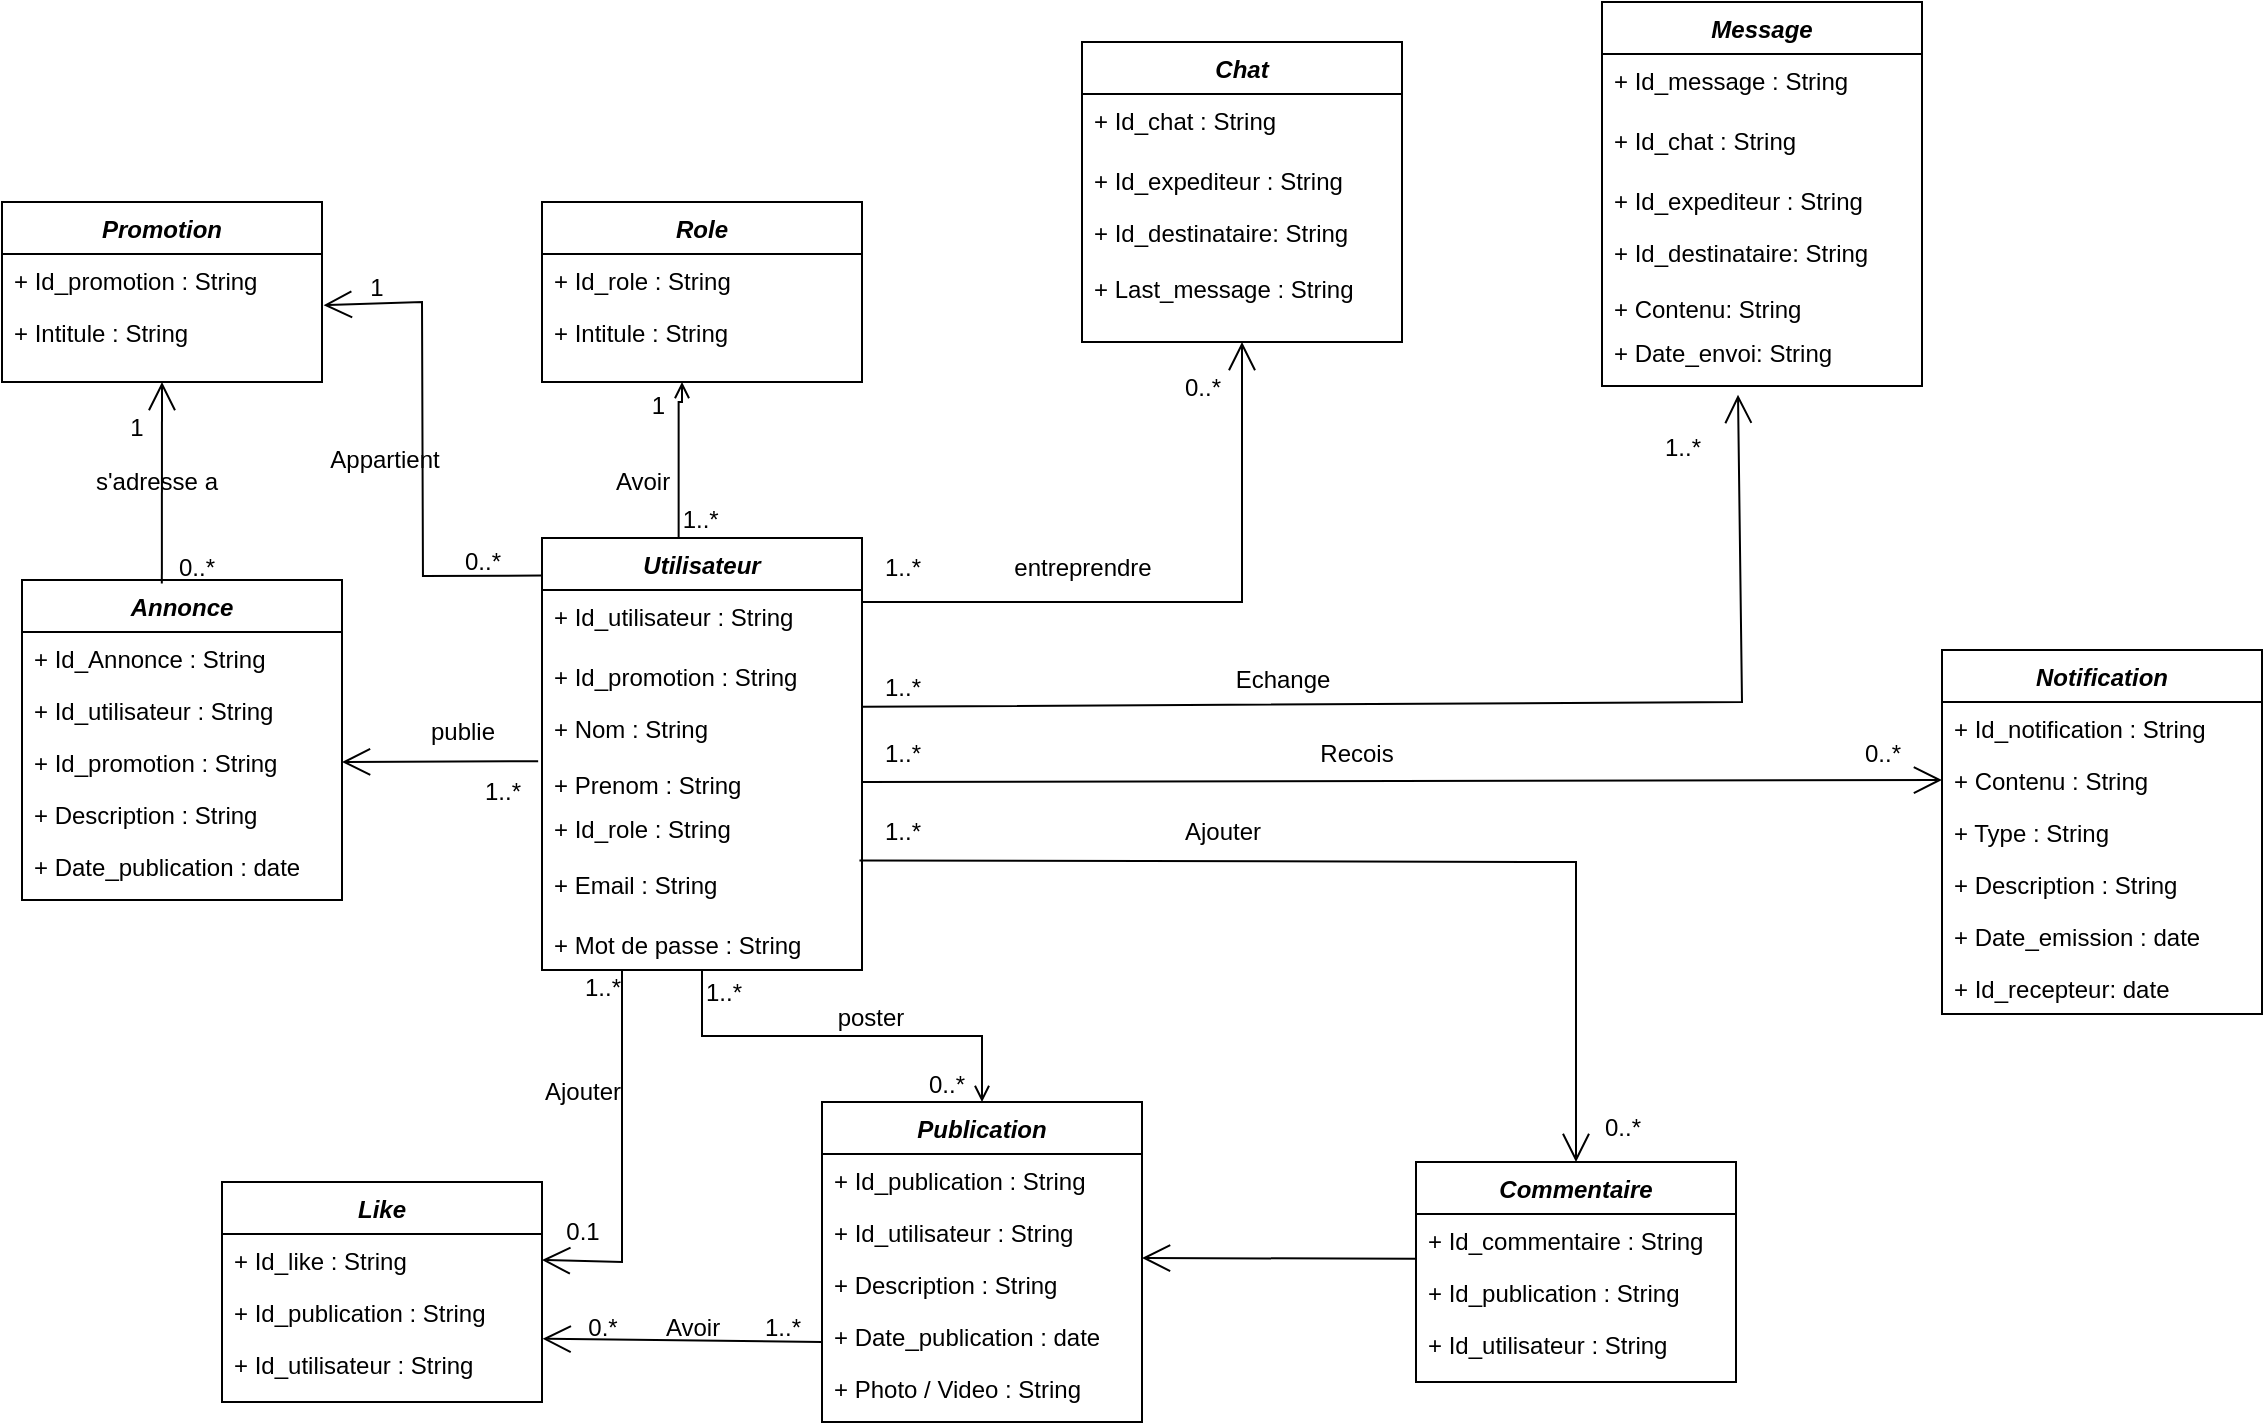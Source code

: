 <mxfile version="24.4.9" type="device">
  <diagram id="C5RBs43oDa-KdzZeNtuy" name="Page-1">
    <mxGraphModel dx="2226" dy="1976" grid="1" gridSize="10" guides="1" tooltips="1" connect="1" arrows="1" fold="1" page="1" pageScale="1" pageWidth="827" pageHeight="1169" math="0" shadow="0">
      <root>
        <mxCell id="WIyWlLk6GJQsqaUBKTNV-0" />
        <mxCell id="WIyWlLk6GJQsqaUBKTNV-1" parent="WIyWlLk6GJQsqaUBKTNV-0" />
        <mxCell id="zkfFHV4jXpPFQw0GAbJ--0" value="Utilisateur" style="swimlane;fontStyle=3;align=center;verticalAlign=top;childLayout=stackLayout;horizontal=1;startSize=26;horizontalStack=0;resizeParent=1;resizeLast=0;collapsible=1;marginBottom=0;rounded=0;shadow=0;strokeWidth=1;" parent="WIyWlLk6GJQsqaUBKTNV-1" vertex="1">
          <mxGeometry x="230" y="-2" width="160" height="216" as="geometry">
            <mxRectangle x="230" y="-2" width="160" height="26" as="alternateBounds" />
          </mxGeometry>
        </mxCell>
        <mxCell id="zkfFHV4jXpPFQw0GAbJ--1" value="+ Id_utilisateur : String" style="text;align=left;verticalAlign=top;spacingLeft=4;spacingRight=4;overflow=hidden;rotatable=0;points=[[0,0.5],[1,0.5]];portConstraint=eastwest;" parent="zkfFHV4jXpPFQw0GAbJ--0" vertex="1">
          <mxGeometry y="26" width="160" height="30" as="geometry" />
        </mxCell>
        <mxCell id="rwTmdBZSN_lyz0Y4ziLK-1" value="+ Id_promotion : String" style="text;align=left;verticalAlign=top;spacingLeft=4;spacingRight=4;overflow=hidden;rotatable=0;points=[[0,0.5],[1,0.5]];portConstraint=eastwest;rounded=0;shadow=0;html=0;" parent="zkfFHV4jXpPFQw0GAbJ--0" vertex="1">
          <mxGeometry y="56" width="160" height="26" as="geometry" />
        </mxCell>
        <mxCell id="zkfFHV4jXpPFQw0GAbJ--2" value="+ Nom : String" style="text;align=left;verticalAlign=top;spacingLeft=4;spacingRight=4;overflow=hidden;rotatable=0;points=[[0,0.5],[1,0.5]];portConstraint=eastwest;rounded=0;shadow=0;html=0;" parent="zkfFHV4jXpPFQw0GAbJ--0" vertex="1">
          <mxGeometry y="82" width="160" height="28" as="geometry" />
        </mxCell>
        <mxCell id="rwTmdBZSN_lyz0Y4ziLK-2" value="+ Prenom : String" style="text;align=left;verticalAlign=top;spacingLeft=4;spacingRight=4;overflow=hidden;rotatable=0;points=[[0,0.5],[1,0.5]];portConstraint=eastwest;rounded=0;shadow=0;html=0;" parent="zkfFHV4jXpPFQw0GAbJ--0" vertex="1">
          <mxGeometry y="110" width="160" height="22" as="geometry" />
        </mxCell>
        <mxCell id="ttuxuBN2KqL7vLgJSTjg-75" value="+ Id_role : String" style="text;align=left;verticalAlign=top;spacingLeft=4;spacingRight=4;overflow=hidden;rotatable=0;points=[[0,0.5],[1,0.5]];portConstraint=eastwest;rounded=0;shadow=0;html=0;" vertex="1" parent="zkfFHV4jXpPFQw0GAbJ--0">
          <mxGeometry y="132" width="160" height="28" as="geometry" />
        </mxCell>
        <mxCell id="zkfFHV4jXpPFQw0GAbJ--3" value="+ Email : String " style="text;align=left;verticalAlign=top;spacingLeft=4;spacingRight=4;overflow=hidden;rotatable=0;points=[[0,0.5],[1,0.5]];portConstraint=eastwest;rounded=0;shadow=0;html=0;" parent="zkfFHV4jXpPFQw0GAbJ--0" vertex="1">
          <mxGeometry y="160" width="160" height="30" as="geometry" />
        </mxCell>
        <mxCell id="rwTmdBZSN_lyz0Y4ziLK-0" value="+ Mot de passe : String" style="text;align=left;verticalAlign=top;spacingLeft=4;spacingRight=4;overflow=hidden;rotatable=0;points=[[0,0.5],[1,0.5]];portConstraint=eastwest;rounded=0;shadow=0;html=0;" parent="zkfFHV4jXpPFQw0GAbJ--0" vertex="1">
          <mxGeometry y="190" width="160" height="26" as="geometry" />
        </mxCell>
        <mxCell id="zkfFHV4jXpPFQw0GAbJ--6" value="Commentaire" style="swimlane;fontStyle=3;align=center;verticalAlign=top;childLayout=stackLayout;horizontal=1;startSize=26;horizontalStack=0;resizeParent=1;resizeLast=0;collapsible=1;marginBottom=0;rounded=0;shadow=0;strokeWidth=1;" parent="WIyWlLk6GJQsqaUBKTNV-1" vertex="1">
          <mxGeometry x="667" y="310" width="160" height="110" as="geometry">
            <mxRectangle x="130" y="380" width="160" height="26" as="alternateBounds" />
          </mxGeometry>
        </mxCell>
        <mxCell id="zkfFHV4jXpPFQw0GAbJ--7" value="+ Id_commentaire : String" style="text;align=left;verticalAlign=top;spacingLeft=4;spacingRight=4;overflow=hidden;rotatable=0;points=[[0,0.5],[1,0.5]];portConstraint=eastwest;" parent="zkfFHV4jXpPFQw0GAbJ--6" vertex="1">
          <mxGeometry y="26" width="160" height="26" as="geometry" />
        </mxCell>
        <mxCell id="zkfFHV4jXpPFQw0GAbJ--8" value="+ Id_publication : String" style="text;align=left;verticalAlign=top;spacingLeft=4;spacingRight=4;overflow=hidden;rotatable=0;points=[[0,0.5],[1,0.5]];portConstraint=eastwest;rounded=0;shadow=0;html=0;" parent="zkfFHV4jXpPFQw0GAbJ--6" vertex="1">
          <mxGeometry y="52" width="160" height="26" as="geometry" />
        </mxCell>
        <mxCell id="rwTmdBZSN_lyz0Y4ziLK-8" value="+ Id_utilisateur : String" style="text;align=left;verticalAlign=top;spacingLeft=4;spacingRight=4;overflow=hidden;rotatable=0;points=[[0,0.5],[1,0.5]];portConstraint=eastwest;rounded=0;shadow=0;html=0;" parent="zkfFHV4jXpPFQw0GAbJ--6" vertex="1">
          <mxGeometry y="78" width="160" height="26" as="geometry" />
        </mxCell>
        <mxCell id="zkfFHV4jXpPFQw0GAbJ--13" value="Annonce" style="swimlane;fontStyle=3;align=center;verticalAlign=top;childLayout=stackLayout;horizontal=1;startSize=26;horizontalStack=0;resizeParent=1;resizeLast=0;collapsible=1;marginBottom=0;rounded=0;shadow=0;strokeWidth=1;" parent="WIyWlLk6GJQsqaUBKTNV-1" vertex="1">
          <mxGeometry x="-30" y="19" width="160" height="160" as="geometry">
            <mxRectangle x="340" y="380" width="170" height="26" as="alternateBounds" />
          </mxGeometry>
        </mxCell>
        <mxCell id="zkfFHV4jXpPFQw0GAbJ--14" value="+ Id_Annonce : String" style="text;align=left;verticalAlign=top;spacingLeft=4;spacingRight=4;overflow=hidden;rotatable=0;points=[[0,0.5],[1,0.5]];portConstraint=eastwest;glass=0;" parent="zkfFHV4jXpPFQw0GAbJ--13" vertex="1">
          <mxGeometry y="26" width="160" height="26" as="geometry" />
        </mxCell>
        <mxCell id="AjUJyf3jR_CjM_IQ6TBt-1" value="+ Id_utilisateur : String" style="text;align=left;verticalAlign=top;spacingLeft=4;spacingRight=4;overflow=hidden;rotatable=0;points=[[0,0.5],[1,0.5]];portConstraint=eastwest;glass=0;" parent="zkfFHV4jXpPFQw0GAbJ--13" vertex="1">
          <mxGeometry y="52" width="160" height="26" as="geometry" />
        </mxCell>
        <mxCell id="AjUJyf3jR_CjM_IQ6TBt-2" value="+ Id_promotion : String" style="text;align=left;verticalAlign=top;spacingLeft=4;spacingRight=4;overflow=hidden;rotatable=0;points=[[0,0.5],[1,0.5]];portConstraint=eastwest;glass=0;" parent="zkfFHV4jXpPFQw0GAbJ--13" vertex="1">
          <mxGeometry y="78" width="160" height="26" as="geometry" />
        </mxCell>
        <mxCell id="AjUJyf3jR_CjM_IQ6TBt-0" value="+ Description : String" style="text;align=left;verticalAlign=top;spacingLeft=4;spacingRight=4;overflow=hidden;rotatable=0;points=[[0,0.5],[1,0.5]];portConstraint=eastwest;glass=0;" parent="zkfFHV4jXpPFQw0GAbJ--13" vertex="1">
          <mxGeometry y="104" width="160" height="26" as="geometry" />
        </mxCell>
        <mxCell id="AjUJyf3jR_CjM_IQ6TBt-3" value="+ Date_publication : date" style="text;align=left;verticalAlign=top;spacingLeft=4;spacingRight=4;overflow=hidden;rotatable=0;points=[[0,0.5],[1,0.5]];portConstraint=eastwest;glass=0;" parent="zkfFHV4jXpPFQw0GAbJ--13" vertex="1">
          <mxGeometry y="130" width="160" height="26" as="geometry" />
        </mxCell>
        <mxCell id="zkfFHV4jXpPFQw0GAbJ--17" value="Publication" style="swimlane;fontStyle=3;align=center;verticalAlign=top;childLayout=stackLayout;horizontal=1;startSize=26;horizontalStack=0;resizeParent=1;resizeLast=0;collapsible=1;marginBottom=0;rounded=0;shadow=0;strokeWidth=1;" parent="WIyWlLk6GJQsqaUBKTNV-1" vertex="1">
          <mxGeometry x="370" y="280" width="160" height="160" as="geometry">
            <mxRectangle x="550" y="140" width="160" height="26" as="alternateBounds" />
          </mxGeometry>
        </mxCell>
        <mxCell id="zkfFHV4jXpPFQw0GAbJ--18" value="+ Id_publication : String" style="text;align=left;verticalAlign=top;spacingLeft=4;spacingRight=4;overflow=hidden;rotatable=0;points=[[0,0.5],[1,0.5]];portConstraint=eastwest;" parent="zkfFHV4jXpPFQw0GAbJ--17" vertex="1">
          <mxGeometry y="26" width="160" height="26" as="geometry" />
        </mxCell>
        <mxCell id="zkfFHV4jXpPFQw0GAbJ--19" value="+ Id_utilisateur : String" style="text;align=left;verticalAlign=top;spacingLeft=4;spacingRight=4;overflow=hidden;rotatable=0;points=[[0,0.5],[1,0.5]];portConstraint=eastwest;rounded=0;shadow=0;html=0;" parent="zkfFHV4jXpPFQw0GAbJ--17" vertex="1">
          <mxGeometry y="52" width="160" height="26" as="geometry" />
        </mxCell>
        <mxCell id="zkfFHV4jXpPFQw0GAbJ--20" value="+ Description : String" style="text;align=left;verticalAlign=top;spacingLeft=4;spacingRight=4;overflow=hidden;rotatable=0;points=[[0,0.5],[1,0.5]];portConstraint=eastwest;rounded=0;shadow=0;html=0;" parent="zkfFHV4jXpPFQw0GAbJ--17" vertex="1">
          <mxGeometry y="78" width="160" height="26" as="geometry" />
        </mxCell>
        <mxCell id="zkfFHV4jXpPFQw0GAbJ--21" value="+ Date_publication : date" style="text;align=left;verticalAlign=top;spacingLeft=4;spacingRight=4;overflow=hidden;rotatable=0;points=[[0,0.5],[1,0.5]];portConstraint=eastwest;rounded=0;shadow=0;html=0;" parent="zkfFHV4jXpPFQw0GAbJ--17" vertex="1">
          <mxGeometry y="104" width="160" height="26" as="geometry" />
        </mxCell>
        <mxCell id="zkfFHV4jXpPFQw0GAbJ--22" value="+ Photo / Video : String" style="text;align=left;verticalAlign=top;spacingLeft=4;spacingRight=4;overflow=hidden;rotatable=0;points=[[0,0.5],[1,0.5]];portConstraint=eastwest;rounded=0;shadow=0;html=0;" parent="zkfFHV4jXpPFQw0GAbJ--17" vertex="1">
          <mxGeometry y="130" width="160" height="26" as="geometry" />
        </mxCell>
        <mxCell id="zkfFHV4jXpPFQw0GAbJ--26" value="" style="endArrow=open;shadow=0;strokeWidth=1;rounded=0;endFill=1;edgeStyle=elbowEdgeStyle;elbow=vertical;" parent="WIyWlLk6GJQsqaUBKTNV-1" source="zkfFHV4jXpPFQw0GAbJ--0" target="zkfFHV4jXpPFQw0GAbJ--17" edge="1">
          <mxGeometry x="0.5" y="41" relative="1" as="geometry">
            <mxPoint x="380" y="192" as="sourcePoint" />
            <mxPoint x="540" y="192" as="targetPoint" />
            <mxPoint x="-40" y="32" as="offset" />
          </mxGeometry>
        </mxCell>
        <mxCell id="zkfFHV4jXpPFQw0GAbJ--27" value="1..*" style="resizable=0;align=left;verticalAlign=bottom;labelBackgroundColor=none;fontSize=12;" parent="zkfFHV4jXpPFQw0GAbJ--26" connectable="0" vertex="1">
          <mxGeometry x="-1" relative="1" as="geometry">
            <mxPoint y="20" as="offset" />
          </mxGeometry>
        </mxCell>
        <mxCell id="zkfFHV4jXpPFQw0GAbJ--28" value="0..*" style="resizable=0;align=right;verticalAlign=bottom;labelBackgroundColor=none;fontSize=12;" parent="zkfFHV4jXpPFQw0GAbJ--26" connectable="0" vertex="1">
          <mxGeometry x="1" relative="1" as="geometry">
            <mxPoint x="-7" as="offset" />
          </mxGeometry>
        </mxCell>
        <mxCell id="zkfFHV4jXpPFQw0GAbJ--29" value="poster" style="text;html=1;resizable=0;points=[];;align=center;verticalAlign=middle;labelBackgroundColor=none;rounded=0;shadow=0;strokeWidth=1;fontSize=12;" parent="zkfFHV4jXpPFQw0GAbJ--26" vertex="1" connectable="0">
          <mxGeometry x="0.5" y="49" relative="1" as="geometry">
            <mxPoint x="-38" y="40" as="offset" />
          </mxGeometry>
        </mxCell>
        <mxCell id="AjUJyf3jR_CjM_IQ6TBt-11" value="Role" style="swimlane;fontStyle=3;align=center;verticalAlign=top;childLayout=stackLayout;horizontal=1;startSize=26;horizontalStack=0;resizeParent=1;resizeLast=0;collapsible=1;marginBottom=0;rounded=0;shadow=0;strokeWidth=1;" parent="WIyWlLk6GJQsqaUBKTNV-1" vertex="1">
          <mxGeometry x="230" y="-170" width="160" height="90" as="geometry">
            <mxRectangle x="340" y="380" width="170" height="26" as="alternateBounds" />
          </mxGeometry>
        </mxCell>
        <mxCell id="AjUJyf3jR_CjM_IQ6TBt-12" value="+ Id_role : String " style="text;align=left;verticalAlign=top;spacingLeft=4;spacingRight=4;overflow=hidden;rotatable=0;points=[[0,0.5],[1,0.5]];portConstraint=eastwest;glass=0;" parent="AjUJyf3jR_CjM_IQ6TBt-11" vertex="1">
          <mxGeometry y="26" width="160" height="26" as="geometry" />
        </mxCell>
        <mxCell id="AjUJyf3jR_CjM_IQ6TBt-13" value="+ Intitule : String" style="text;align=left;verticalAlign=top;spacingLeft=4;spacingRight=4;overflow=hidden;rotatable=0;points=[[0,0.5],[1,0.5]];portConstraint=eastwest;glass=0;" parent="AjUJyf3jR_CjM_IQ6TBt-11" vertex="1">
          <mxGeometry y="52" width="160" height="26" as="geometry" />
        </mxCell>
        <mxCell id="ttuxuBN2KqL7vLgJSTjg-0" value="Like" style="swimlane;fontStyle=3;align=center;verticalAlign=top;childLayout=stackLayout;horizontal=1;startSize=26;horizontalStack=0;resizeParent=1;resizeLast=0;collapsible=1;marginBottom=0;rounded=0;shadow=0;strokeWidth=1;" vertex="1" parent="WIyWlLk6GJQsqaUBKTNV-1">
          <mxGeometry x="70" y="320" width="160" height="110" as="geometry">
            <mxRectangle x="130" y="380" width="160" height="26" as="alternateBounds" />
          </mxGeometry>
        </mxCell>
        <mxCell id="ttuxuBN2KqL7vLgJSTjg-1" value="+ Id_like : String" style="text;align=left;verticalAlign=top;spacingLeft=4;spacingRight=4;overflow=hidden;rotatable=0;points=[[0,0.5],[1,0.5]];portConstraint=eastwest;" vertex="1" parent="ttuxuBN2KqL7vLgJSTjg-0">
          <mxGeometry y="26" width="160" height="26" as="geometry" />
        </mxCell>
        <mxCell id="ttuxuBN2KqL7vLgJSTjg-2" value="+ Id_publication : String" style="text;align=left;verticalAlign=top;spacingLeft=4;spacingRight=4;overflow=hidden;rotatable=0;points=[[0,0.5],[1,0.5]];portConstraint=eastwest;rounded=0;shadow=0;html=0;" vertex="1" parent="ttuxuBN2KqL7vLgJSTjg-0">
          <mxGeometry y="52" width="160" height="26" as="geometry" />
        </mxCell>
        <mxCell id="ttuxuBN2KqL7vLgJSTjg-3" value="+ Id_utilisateur : String" style="text;align=left;verticalAlign=top;spacingLeft=4;spacingRight=4;overflow=hidden;rotatable=0;points=[[0,0.5],[1,0.5]];portConstraint=eastwest;rounded=0;shadow=0;html=0;" vertex="1" parent="ttuxuBN2KqL7vLgJSTjg-0">
          <mxGeometry y="78" width="160" height="26" as="geometry" />
        </mxCell>
        <mxCell id="ttuxuBN2KqL7vLgJSTjg-4" value="Promotion" style="swimlane;fontStyle=3;align=center;verticalAlign=top;childLayout=stackLayout;horizontal=1;startSize=26;horizontalStack=0;resizeParent=1;resizeLast=0;collapsible=1;marginBottom=0;rounded=0;shadow=0;strokeWidth=1;" vertex="1" parent="WIyWlLk6GJQsqaUBKTNV-1">
          <mxGeometry x="-40" y="-170" width="160" height="90" as="geometry">
            <mxRectangle x="340" y="380" width="170" height="26" as="alternateBounds" />
          </mxGeometry>
        </mxCell>
        <mxCell id="ttuxuBN2KqL7vLgJSTjg-5" value="+ Id_promotion : String " style="text;align=left;verticalAlign=top;spacingLeft=4;spacingRight=4;overflow=hidden;rotatable=0;points=[[0,0.5],[1,0.5]];portConstraint=eastwest;glass=0;" vertex="1" parent="ttuxuBN2KqL7vLgJSTjg-4">
          <mxGeometry y="26" width="160" height="26" as="geometry" />
        </mxCell>
        <mxCell id="ttuxuBN2KqL7vLgJSTjg-6" value="+ Intitule : String" style="text;align=left;verticalAlign=top;spacingLeft=4;spacingRight=4;overflow=hidden;rotatable=0;points=[[0,0.5],[1,0.5]];portConstraint=eastwest;glass=0;" vertex="1" parent="ttuxuBN2KqL7vLgJSTjg-4">
          <mxGeometry y="52" width="160" height="26" as="geometry" />
        </mxCell>
        <mxCell id="ttuxuBN2KqL7vLgJSTjg-7" value="Message" style="swimlane;fontStyle=3;align=center;verticalAlign=top;childLayout=stackLayout;horizontal=1;startSize=26;horizontalStack=0;resizeParent=1;resizeLast=0;collapsible=1;marginBottom=0;rounded=0;shadow=0;strokeWidth=1;" vertex="1" parent="WIyWlLk6GJQsqaUBKTNV-1">
          <mxGeometry x="760" y="-270" width="160" height="192" as="geometry">
            <mxRectangle x="230" y="-2" width="160" height="26" as="alternateBounds" />
          </mxGeometry>
        </mxCell>
        <mxCell id="ttuxuBN2KqL7vLgJSTjg-8" value="+ Id_message : String" style="text;align=left;verticalAlign=top;spacingLeft=4;spacingRight=4;overflow=hidden;rotatable=0;points=[[0,0.5],[1,0.5]];portConstraint=eastwest;" vertex="1" parent="ttuxuBN2KqL7vLgJSTjg-7">
          <mxGeometry y="26" width="160" height="30" as="geometry" />
        </mxCell>
        <mxCell id="ttuxuBN2KqL7vLgJSTjg-34" value="+ Id_chat : String" style="text;align=left;verticalAlign=top;spacingLeft=4;spacingRight=4;overflow=hidden;rotatable=0;points=[[0,0.5],[1,0.5]];portConstraint=eastwest;rounded=0;shadow=0;html=0;" vertex="1" parent="ttuxuBN2KqL7vLgJSTjg-7">
          <mxGeometry y="56" width="160" height="30" as="geometry" />
        </mxCell>
        <mxCell id="ttuxuBN2KqL7vLgJSTjg-9" value="+ Id_expediteur : String" style="text;align=left;verticalAlign=top;spacingLeft=4;spacingRight=4;overflow=hidden;rotatable=0;points=[[0,0.5],[1,0.5]];portConstraint=eastwest;rounded=0;shadow=0;html=0;" vertex="1" parent="ttuxuBN2KqL7vLgJSTjg-7">
          <mxGeometry y="86" width="160" height="26" as="geometry" />
        </mxCell>
        <mxCell id="ttuxuBN2KqL7vLgJSTjg-10" value="+ Id_destinataire: String" style="text;align=left;verticalAlign=top;spacingLeft=4;spacingRight=4;overflow=hidden;rotatable=0;points=[[0,0.5],[1,0.5]];portConstraint=eastwest;rounded=0;shadow=0;html=0;" vertex="1" parent="ttuxuBN2KqL7vLgJSTjg-7">
          <mxGeometry y="112" width="160" height="28" as="geometry" />
        </mxCell>
        <mxCell id="ttuxuBN2KqL7vLgJSTjg-11" value="+ Contenu: String" style="text;align=left;verticalAlign=top;spacingLeft=4;spacingRight=4;overflow=hidden;rotatable=0;points=[[0,0.5],[1,0.5]];portConstraint=eastwest;rounded=0;shadow=0;html=0;" vertex="1" parent="ttuxuBN2KqL7vLgJSTjg-7">
          <mxGeometry y="140" width="160" height="22" as="geometry" />
        </mxCell>
        <mxCell id="ttuxuBN2KqL7vLgJSTjg-12" value="+ Date_envoi: String " style="text;align=left;verticalAlign=top;spacingLeft=4;spacingRight=4;overflow=hidden;rotatable=0;points=[[0,0.5],[1,0.5]];portConstraint=eastwest;rounded=0;shadow=0;html=0;" vertex="1" parent="ttuxuBN2KqL7vLgJSTjg-7">
          <mxGeometry y="162" width="160" height="30" as="geometry" />
        </mxCell>
        <mxCell id="ttuxuBN2KqL7vLgJSTjg-14" value="Notification" style="swimlane;fontStyle=3;align=center;verticalAlign=top;childLayout=stackLayout;horizontal=1;startSize=26;horizontalStack=0;resizeParent=1;resizeLast=0;collapsible=1;marginBottom=0;rounded=0;shadow=0;strokeWidth=1;" vertex="1" parent="WIyWlLk6GJQsqaUBKTNV-1">
          <mxGeometry x="930" y="54" width="160" height="182" as="geometry">
            <mxRectangle x="340" y="380" width="170" height="26" as="alternateBounds" />
          </mxGeometry>
        </mxCell>
        <mxCell id="ttuxuBN2KqL7vLgJSTjg-15" value="+ Id_notification : String" style="text;align=left;verticalAlign=top;spacingLeft=4;spacingRight=4;overflow=hidden;rotatable=0;points=[[0,0.5],[1,0.5]];portConstraint=eastwest;glass=0;" vertex="1" parent="ttuxuBN2KqL7vLgJSTjg-14">
          <mxGeometry y="26" width="160" height="26" as="geometry" />
        </mxCell>
        <mxCell id="ttuxuBN2KqL7vLgJSTjg-16" value="+ Contenu : String" style="text;align=left;verticalAlign=top;spacingLeft=4;spacingRight=4;overflow=hidden;rotatable=0;points=[[0,0.5],[1,0.5]];portConstraint=eastwest;glass=0;" vertex="1" parent="ttuxuBN2KqL7vLgJSTjg-14">
          <mxGeometry y="52" width="160" height="26" as="geometry" />
        </mxCell>
        <mxCell id="ttuxuBN2KqL7vLgJSTjg-17" value="+ Type : String" style="text;align=left;verticalAlign=top;spacingLeft=4;spacingRight=4;overflow=hidden;rotatable=0;points=[[0,0.5],[1,0.5]];portConstraint=eastwest;glass=0;" vertex="1" parent="ttuxuBN2KqL7vLgJSTjg-14">
          <mxGeometry y="78" width="160" height="26" as="geometry" />
        </mxCell>
        <mxCell id="ttuxuBN2KqL7vLgJSTjg-18" value="+ Description : String" style="text;align=left;verticalAlign=top;spacingLeft=4;spacingRight=4;overflow=hidden;rotatable=0;points=[[0,0.5],[1,0.5]];portConstraint=eastwest;glass=0;" vertex="1" parent="ttuxuBN2KqL7vLgJSTjg-14">
          <mxGeometry y="104" width="160" height="26" as="geometry" />
        </mxCell>
        <mxCell id="ttuxuBN2KqL7vLgJSTjg-19" value="+ Date_emission : date" style="text;align=left;verticalAlign=top;spacingLeft=4;spacingRight=4;overflow=hidden;rotatable=0;points=[[0,0.5],[1,0.5]];portConstraint=eastwest;glass=0;" vertex="1" parent="ttuxuBN2KqL7vLgJSTjg-14">
          <mxGeometry y="130" width="160" height="26" as="geometry" />
        </mxCell>
        <mxCell id="ttuxuBN2KqL7vLgJSTjg-81" value="+ Id_recepteur: date" style="text;align=left;verticalAlign=top;spacingLeft=4;spacingRight=4;overflow=hidden;rotatable=0;points=[[0,0.5],[1,0.5]];portConstraint=eastwest;glass=0;" vertex="1" parent="ttuxuBN2KqL7vLgJSTjg-14">
          <mxGeometry y="156" width="160" height="26" as="geometry" />
        </mxCell>
        <mxCell id="ttuxuBN2KqL7vLgJSTjg-24" value="" style="endArrow=open;shadow=0;strokeWidth=1;rounded=0;endFill=1;edgeStyle=elbowEdgeStyle;elbow=vertical;exitX=0.427;exitY=-0.002;exitDx=0;exitDy=0;exitPerimeter=0;" edge="1" parent="WIyWlLk6GJQsqaUBKTNV-1" source="zkfFHV4jXpPFQw0GAbJ--0">
          <mxGeometry x="0.5" y="41" relative="1" as="geometry">
            <mxPoint x="300" y="-20" as="sourcePoint" />
            <mxPoint x="300" y="-80" as="targetPoint" />
            <mxPoint x="-40" y="32" as="offset" />
            <Array as="points">
              <mxPoint x="300" y="-70" />
            </Array>
          </mxGeometry>
        </mxCell>
        <mxCell id="ttuxuBN2KqL7vLgJSTjg-25" value="1..*" style="resizable=0;align=left;verticalAlign=bottom;labelBackgroundColor=none;fontSize=12;" connectable="0" vertex="1" parent="ttuxuBN2KqL7vLgJSTjg-24">
          <mxGeometry x="-1" relative="1" as="geometry">
            <mxPoint as="offset" />
          </mxGeometry>
        </mxCell>
        <mxCell id="ttuxuBN2KqL7vLgJSTjg-26" value="1" style="resizable=0;align=right;verticalAlign=bottom;labelBackgroundColor=none;fontSize=12;" connectable="0" vertex="1" parent="ttuxuBN2KqL7vLgJSTjg-24">
          <mxGeometry x="1" relative="1" as="geometry">
            <mxPoint x="-7" y="20" as="offset" />
          </mxGeometry>
        </mxCell>
        <mxCell id="ttuxuBN2KqL7vLgJSTjg-27" value="Appartient" style="text;html=1;resizable=0;points=[];;align=center;verticalAlign=middle;labelBackgroundColor=none;rounded=0;shadow=0;strokeWidth=1;fontSize=12;" vertex="1" connectable="0" parent="ttuxuBN2KqL7vLgJSTjg-24">
          <mxGeometry x="0.5" y="49" relative="1" as="geometry">
            <mxPoint x="-99" y="21" as="offset" />
          </mxGeometry>
        </mxCell>
        <mxCell id="ttuxuBN2KqL7vLgJSTjg-28" value="Chat" style="swimlane;fontStyle=3;align=center;verticalAlign=top;childLayout=stackLayout;horizontal=1;startSize=26;horizontalStack=0;resizeParent=1;resizeLast=0;collapsible=1;marginBottom=0;rounded=0;shadow=0;strokeWidth=1;" vertex="1" parent="WIyWlLk6GJQsqaUBKTNV-1">
          <mxGeometry x="500" y="-250" width="160" height="150" as="geometry">
            <mxRectangle x="230" y="-2" width="160" height="26" as="alternateBounds" />
          </mxGeometry>
        </mxCell>
        <mxCell id="ttuxuBN2KqL7vLgJSTjg-29" value="+ Id_chat : String" style="text;align=left;verticalAlign=top;spacingLeft=4;spacingRight=4;overflow=hidden;rotatable=0;points=[[0,0.5],[1,0.5]];portConstraint=eastwest;" vertex="1" parent="ttuxuBN2KqL7vLgJSTjg-28">
          <mxGeometry y="26" width="160" height="30" as="geometry" />
        </mxCell>
        <mxCell id="ttuxuBN2KqL7vLgJSTjg-30" value="+ Id_expediteur : String" style="text;align=left;verticalAlign=top;spacingLeft=4;spacingRight=4;overflow=hidden;rotatable=0;points=[[0,0.5],[1,0.5]];portConstraint=eastwest;rounded=0;shadow=0;html=0;" vertex="1" parent="ttuxuBN2KqL7vLgJSTjg-28">
          <mxGeometry y="56" width="160" height="26" as="geometry" />
        </mxCell>
        <mxCell id="ttuxuBN2KqL7vLgJSTjg-31" value="+ Id_destinataire: String" style="text;align=left;verticalAlign=top;spacingLeft=4;spacingRight=4;overflow=hidden;rotatable=0;points=[[0,0.5],[1,0.5]];portConstraint=eastwest;rounded=0;shadow=0;html=0;" vertex="1" parent="ttuxuBN2KqL7vLgJSTjg-28">
          <mxGeometry y="82" width="160" height="28" as="geometry" />
        </mxCell>
        <mxCell id="ttuxuBN2KqL7vLgJSTjg-80" value="+ Last_message : String" style="text;align=left;verticalAlign=top;spacingLeft=4;spacingRight=4;overflow=hidden;rotatable=0;points=[[0,0.5],[1,0.5]];portConstraint=eastwest;rounded=0;shadow=0;html=0;" vertex="1" parent="ttuxuBN2KqL7vLgJSTjg-28">
          <mxGeometry y="110" width="160" height="26" as="geometry" />
        </mxCell>
        <mxCell id="ttuxuBN2KqL7vLgJSTjg-35" value="" style="endArrow=open;endFill=1;endSize=12;html=1;rounded=0;entryX=1.005;entryY=-0.015;entryDx=0;entryDy=0;exitX=-0.003;exitY=0.093;exitDx=0;exitDy=0;exitPerimeter=0;entryPerimeter=0;" edge="1" parent="WIyWlLk6GJQsqaUBKTNV-1" target="ttuxuBN2KqL7vLgJSTjg-6">
          <mxGeometry width="160" relative="1" as="geometry">
            <mxPoint x="230.0" y="16.786" as="sourcePoint" />
            <mxPoint x="40.48" y="-80" as="targetPoint" />
            <Array as="points">
              <mxPoint x="170.48" y="17" />
              <mxPoint x="170" y="-120" />
            </Array>
          </mxGeometry>
        </mxCell>
        <mxCell id="ttuxuBN2KqL7vLgJSTjg-36" value="Avoir" style="text;html=1;resizable=0;points=[];;align=center;verticalAlign=middle;labelBackgroundColor=none;rounded=0;shadow=0;strokeWidth=1;fontSize=12;" vertex="1" connectable="0" parent="WIyWlLk6GJQsqaUBKTNV-1">
          <mxGeometry x="280.0" y="-30.404" as="geometry" />
        </mxCell>
        <mxCell id="ttuxuBN2KqL7vLgJSTjg-37" value="1" style="text;html=1;resizable=0;points=[];;align=center;verticalAlign=middle;labelBackgroundColor=none;rounded=0;shadow=0;strokeWidth=1;fontSize=12;rotation=0;" vertex="1" connectable="0" parent="WIyWlLk6GJQsqaUBKTNV-1">
          <mxGeometry x="120.0" y="-110.004" as="geometry">
            <mxPoint x="27" y="-17" as="offset" />
          </mxGeometry>
        </mxCell>
        <mxCell id="ttuxuBN2KqL7vLgJSTjg-39" value="0..*" style="text;html=1;resizable=0;points=[];;align=center;verticalAlign=middle;labelBackgroundColor=none;rounded=0;shadow=0;strokeWidth=1;fontSize=12;" vertex="1" connectable="0" parent="WIyWlLk6GJQsqaUBKTNV-1">
          <mxGeometry x="200.0" y="9.996" as="geometry">
            <mxPoint as="offset" />
          </mxGeometry>
        </mxCell>
        <mxCell id="ttuxuBN2KqL7vLgJSTjg-40" value="" style="endArrow=open;endFill=1;endSize=12;html=1;rounded=0;exitX=0.437;exitY=0.011;exitDx=0;exitDy=0;exitPerimeter=0;" edge="1" parent="WIyWlLk6GJQsqaUBKTNV-1" source="zkfFHV4jXpPFQw0GAbJ--13">
          <mxGeometry width="160" relative="1" as="geometry">
            <mxPoint x="-80" y="-20" as="sourcePoint" />
            <mxPoint x="40" y="-80" as="targetPoint" />
          </mxGeometry>
        </mxCell>
        <mxCell id="ttuxuBN2KqL7vLgJSTjg-41" value="s&#39;adresse a" style="text;html=1;resizable=0;points=[];;align=center;verticalAlign=middle;labelBackgroundColor=none;rounded=0;shadow=0;strokeWidth=1;fontSize=12;" vertex="1" connectable="0" parent="WIyWlLk6GJQsqaUBKTNV-1">
          <mxGeometry x="40.0" y="-30.404" as="geometry">
            <mxPoint x="-3" as="offset" />
          </mxGeometry>
        </mxCell>
        <mxCell id="ttuxuBN2KqL7vLgJSTjg-43" value="1" style="text;html=1;resizable=0;points=[];;align=center;verticalAlign=middle;labelBackgroundColor=none;rounded=0;shadow=0;strokeWidth=1;fontSize=12;rotation=0;" vertex="1" connectable="0" parent="WIyWlLk6GJQsqaUBKTNV-1">
          <mxGeometry x="1.705e-13" y="-40.004" as="geometry">
            <mxPoint x="27" y="-17" as="offset" />
          </mxGeometry>
        </mxCell>
        <mxCell id="ttuxuBN2KqL7vLgJSTjg-44" value="0..*" style="text;html=1;resizable=0;points=[];;align=center;verticalAlign=middle;labelBackgroundColor=none;rounded=0;shadow=0;strokeWidth=1;fontSize=12;rotation=0;" vertex="1" connectable="0" parent="WIyWlLk6GJQsqaUBKTNV-1">
          <mxGeometry x="30.0" y="29.996" as="geometry">
            <mxPoint x="27" y="-17" as="offset" />
          </mxGeometry>
        </mxCell>
        <mxCell id="ttuxuBN2KqL7vLgJSTjg-46" value="" style="endArrow=open;endFill=1;endSize=12;html=1;rounded=0;exitX=-0.024;exitY=0.077;exitDx=0;exitDy=0;exitPerimeter=0;" edge="1" parent="WIyWlLk6GJQsqaUBKTNV-1">
          <mxGeometry width="160" relative="1" as="geometry">
            <mxPoint x="667.0" y="358.402" as="sourcePoint" />
            <mxPoint x="530" y="358" as="targetPoint" />
            <Array as="points" />
          </mxGeometry>
        </mxCell>
        <mxCell id="ttuxuBN2KqL7vLgJSTjg-56" value="Avoir" style="text;html=1;align=center;verticalAlign=middle;resizable=0;points=[];autosize=1;strokeColor=none;fillColor=none;" vertex="1" parent="WIyWlLk6GJQsqaUBKTNV-1">
          <mxGeometry x="280" y="378" width="50" height="30" as="geometry" />
        </mxCell>
        <mxCell id="ttuxuBN2KqL7vLgJSTjg-58" value="" style="endArrow=open;endFill=1;endSize=12;html=1;rounded=0;exitX=0;exitY=0.75;exitDx=0;exitDy=0;entryX=1.002;entryY=0.015;entryDx=0;entryDy=0;entryPerimeter=0;" edge="1" parent="WIyWlLk6GJQsqaUBKTNV-1" source="zkfFHV4jXpPFQw0GAbJ--17" target="ttuxuBN2KqL7vLgJSTjg-3">
          <mxGeometry width="160" relative="1" as="geometry">
            <mxPoint x="190" y="279" as="sourcePoint" />
            <mxPoint x="350" y="279" as="targetPoint" />
          </mxGeometry>
        </mxCell>
        <mxCell id="ttuxuBN2KqL7vLgJSTjg-61" value="1..*" style="text;html=1;align=center;verticalAlign=middle;resizable=0;points=[];autosize=1;strokeColor=none;fillColor=none;" vertex="1" parent="WIyWlLk6GJQsqaUBKTNV-1">
          <mxGeometry x="330" y="378" width="40" height="30" as="geometry" />
        </mxCell>
        <mxCell id="ttuxuBN2KqL7vLgJSTjg-62" value="0.*" style="text;html=1;align=center;verticalAlign=middle;resizable=0;points=[];autosize=1;strokeColor=none;fillColor=none;" vertex="1" parent="WIyWlLk6GJQsqaUBKTNV-1">
          <mxGeometry x="240" y="378" width="40" height="30" as="geometry" />
        </mxCell>
        <mxCell id="ttuxuBN2KqL7vLgJSTjg-65" value="" style="endArrow=open;endFill=1;endSize=12;html=1;rounded=0;exitX=0.25;exitY=1;exitDx=0;exitDy=0;entryX=1;entryY=0.5;entryDx=0;entryDy=0;" edge="1" parent="WIyWlLk6GJQsqaUBKTNV-1" source="zkfFHV4jXpPFQw0GAbJ--0" target="ttuxuBN2KqL7vLgJSTjg-1">
          <mxGeometry width="160" relative="1" as="geometry">
            <mxPoint x="-150" y="290" as="sourcePoint" />
            <mxPoint x="10" y="290" as="targetPoint" />
            <Array as="points">
              <mxPoint x="270" y="360" />
            </Array>
          </mxGeometry>
        </mxCell>
        <mxCell id="ttuxuBN2KqL7vLgJSTjg-66" value="Ajouter" style="text;html=1;align=center;verticalAlign=middle;resizable=0;points=[];autosize=1;strokeColor=none;fillColor=none;" vertex="1" parent="WIyWlLk6GJQsqaUBKTNV-1">
          <mxGeometry x="220" y="260" width="60" height="30" as="geometry" />
        </mxCell>
        <mxCell id="ttuxuBN2KqL7vLgJSTjg-67" value="1..*" style="text;html=1;align=center;verticalAlign=middle;resizable=0;points=[];autosize=1;strokeColor=none;fillColor=none;" vertex="1" parent="WIyWlLk6GJQsqaUBKTNV-1">
          <mxGeometry x="240" y="208" width="40" height="30" as="geometry" />
        </mxCell>
        <mxCell id="ttuxuBN2KqL7vLgJSTjg-68" value="0.1" style="text;html=1;align=center;verticalAlign=middle;resizable=0;points=[];autosize=1;strokeColor=none;fillColor=none;" vertex="1" parent="WIyWlLk6GJQsqaUBKTNV-1">
          <mxGeometry x="230" y="330" width="40" height="30" as="geometry" />
        </mxCell>
        <mxCell id="ttuxuBN2KqL7vLgJSTjg-70" value="" style="endArrow=open;endFill=1;endSize=12;html=1;rounded=0;exitX=-0.012;exitY=0.073;exitDx=0;exitDy=0;exitPerimeter=0;" edge="1" parent="WIyWlLk6GJQsqaUBKTNV-1" source="rwTmdBZSN_lyz0Y4ziLK-2">
          <mxGeometry width="160" relative="1" as="geometry">
            <mxPoint x="90" y="230" as="sourcePoint" />
            <mxPoint x="130" y="110" as="targetPoint" />
          </mxGeometry>
        </mxCell>
        <mxCell id="ttuxuBN2KqL7vLgJSTjg-71" value="publie" style="text;html=1;align=center;verticalAlign=middle;resizable=0;points=[];autosize=1;strokeColor=none;fillColor=none;" vertex="1" parent="WIyWlLk6GJQsqaUBKTNV-1">
          <mxGeometry x="160" y="80" width="60" height="30" as="geometry" />
        </mxCell>
        <mxCell id="ttuxuBN2KqL7vLgJSTjg-72" value="1..*" style="text;html=1;align=center;verticalAlign=middle;resizable=0;points=[];autosize=1;strokeColor=none;fillColor=none;" vertex="1" parent="WIyWlLk6GJQsqaUBKTNV-1">
          <mxGeometry x="190" y="110" width="40" height="30" as="geometry" />
        </mxCell>
        <mxCell id="ttuxuBN2KqL7vLgJSTjg-74" value="" style="endArrow=open;endFill=1;endSize=12;html=1;rounded=0;exitX=0.992;exitY=1.043;exitDx=0;exitDy=0;entryX=0.5;entryY=0;entryDx=0;entryDy=0;exitPerimeter=0;" edge="1" parent="WIyWlLk6GJQsqaUBKTNV-1" source="ttuxuBN2KqL7vLgJSTjg-75" target="zkfFHV4jXpPFQw0GAbJ--6">
          <mxGeometry width="160" relative="1" as="geometry">
            <mxPoint x="580" y="130" as="sourcePoint" />
            <mxPoint x="740" y="130" as="targetPoint" />
            <Array as="points">
              <mxPoint x="747" y="160" />
            </Array>
          </mxGeometry>
        </mxCell>
        <mxCell id="ttuxuBN2KqL7vLgJSTjg-76" value="Ajouter" style="text;html=1;align=center;verticalAlign=middle;resizable=0;points=[];autosize=1;strokeColor=none;fillColor=none;" vertex="1" parent="WIyWlLk6GJQsqaUBKTNV-1">
          <mxGeometry x="540" y="130" width="60" height="30" as="geometry" />
        </mxCell>
        <mxCell id="ttuxuBN2KqL7vLgJSTjg-77" value="1..*" style="text;html=1;align=center;verticalAlign=middle;resizable=0;points=[];autosize=1;strokeColor=none;fillColor=none;" vertex="1" parent="WIyWlLk6GJQsqaUBKTNV-1">
          <mxGeometry x="390" y="130" width="40" height="30" as="geometry" />
        </mxCell>
        <mxCell id="ttuxuBN2KqL7vLgJSTjg-78" value="0..*" style="text;html=1;align=center;verticalAlign=middle;resizable=0;points=[];autosize=1;strokeColor=none;fillColor=none;" vertex="1" parent="WIyWlLk6GJQsqaUBKTNV-1">
          <mxGeometry x="750" y="278" width="40" height="30" as="geometry" />
        </mxCell>
        <mxCell id="ttuxuBN2KqL7vLgJSTjg-82" value="" style="endArrow=open;endFill=1;endSize=12;html=1;rounded=0;entryX=0;entryY=0.5;entryDx=0;entryDy=0;" edge="1" parent="WIyWlLk6GJQsqaUBKTNV-1" target="ttuxuBN2KqL7vLgJSTjg-16">
          <mxGeometry width="160" relative="1" as="geometry">
            <mxPoint x="390" y="120" as="sourcePoint" />
            <mxPoint x="550" y="120" as="targetPoint" />
          </mxGeometry>
        </mxCell>
        <mxCell id="ttuxuBN2KqL7vLgJSTjg-83" value="Recois" style="text;html=1;align=center;verticalAlign=middle;resizable=0;points=[];autosize=1;strokeColor=none;fillColor=none;" vertex="1" parent="WIyWlLk6GJQsqaUBKTNV-1">
          <mxGeometry x="607" y="91" width="60" height="30" as="geometry" />
        </mxCell>
        <mxCell id="ttuxuBN2KqL7vLgJSTjg-84" value="1..*" style="text;html=1;align=center;verticalAlign=middle;resizable=0;points=[];autosize=1;strokeColor=none;fillColor=none;" vertex="1" parent="WIyWlLk6GJQsqaUBKTNV-1">
          <mxGeometry x="390" y="91" width="40" height="30" as="geometry" />
        </mxCell>
        <mxCell id="ttuxuBN2KqL7vLgJSTjg-85" value="0..*" style="text;html=1;align=center;verticalAlign=middle;resizable=0;points=[];autosize=1;strokeColor=none;fillColor=none;" vertex="1" parent="WIyWlLk6GJQsqaUBKTNV-1">
          <mxGeometry x="880" y="91" width="40" height="30" as="geometry" />
        </mxCell>
        <mxCell id="ttuxuBN2KqL7vLgJSTjg-86" value="" style="endArrow=open;endFill=1;endSize=12;html=1;rounded=0;entryX=0.5;entryY=1;entryDx=0;entryDy=0;" edge="1" parent="WIyWlLk6GJQsqaUBKTNV-1" target="ttuxuBN2KqL7vLgJSTjg-28">
          <mxGeometry width="160" relative="1" as="geometry">
            <mxPoint x="390" y="30" as="sourcePoint" />
            <mxPoint x="580" y="70" as="targetPoint" />
            <Array as="points">
              <mxPoint x="580" y="30" />
            </Array>
          </mxGeometry>
        </mxCell>
        <mxCell id="ttuxuBN2KqL7vLgJSTjg-87" value="" style="endArrow=open;endFill=1;endSize=12;html=1;rounded=0;exitX=1.003;exitY=0.086;exitDx=0;exitDy=0;exitPerimeter=0;entryX=0.425;entryY=1.147;entryDx=0;entryDy=0;entryPerimeter=0;" edge="1" parent="WIyWlLk6GJQsqaUBKTNV-1" source="zkfFHV4jXpPFQw0GAbJ--2" target="ttuxuBN2KqL7vLgJSTjg-12">
          <mxGeometry width="160" relative="1" as="geometry">
            <mxPoint x="490" y="80" as="sourcePoint" />
            <mxPoint x="840" y="80" as="targetPoint" />
            <Array as="points">
              <mxPoint x="830" y="80" />
            </Array>
          </mxGeometry>
        </mxCell>
        <mxCell id="ttuxuBN2KqL7vLgJSTjg-89" value="Echange" style="text;html=1;align=center;verticalAlign=middle;resizable=0;points=[];autosize=1;strokeColor=none;fillColor=none;" vertex="1" parent="WIyWlLk6GJQsqaUBKTNV-1">
          <mxGeometry x="565" y="54" width="70" height="30" as="geometry" />
        </mxCell>
        <mxCell id="ttuxuBN2KqL7vLgJSTjg-90" value="1..*" style="text;html=1;align=center;verticalAlign=middle;resizable=0;points=[];autosize=1;strokeColor=none;fillColor=none;" vertex="1" parent="WIyWlLk6GJQsqaUBKTNV-1">
          <mxGeometry x="780" y="-62" width="40" height="30" as="geometry" />
        </mxCell>
        <mxCell id="ttuxuBN2KqL7vLgJSTjg-91" value="1..*" style="text;html=1;align=center;verticalAlign=middle;resizable=0;points=[];autosize=1;strokeColor=none;fillColor=none;" vertex="1" parent="WIyWlLk6GJQsqaUBKTNV-1">
          <mxGeometry x="390" y="58" width="40" height="30" as="geometry" />
        </mxCell>
        <mxCell id="ttuxuBN2KqL7vLgJSTjg-93" value="entreprendre" style="text;html=1;align=center;verticalAlign=middle;resizable=0;points=[];autosize=1;strokeColor=none;fillColor=none;" vertex="1" parent="WIyWlLk6GJQsqaUBKTNV-1">
          <mxGeometry x="455" y="-2" width="90" height="30" as="geometry" />
        </mxCell>
        <mxCell id="ttuxuBN2KqL7vLgJSTjg-94" value="1..*" style="text;html=1;align=center;verticalAlign=middle;resizable=0;points=[];autosize=1;strokeColor=none;fillColor=none;" vertex="1" parent="WIyWlLk6GJQsqaUBKTNV-1">
          <mxGeometry x="390" y="-2" width="40" height="30" as="geometry" />
        </mxCell>
        <mxCell id="ttuxuBN2KqL7vLgJSTjg-95" value="0..*" style="text;html=1;align=center;verticalAlign=middle;resizable=0;points=[];autosize=1;strokeColor=none;fillColor=none;" vertex="1" parent="WIyWlLk6GJQsqaUBKTNV-1">
          <mxGeometry x="540" y="-92" width="40" height="30" as="geometry" />
        </mxCell>
      </root>
    </mxGraphModel>
  </diagram>
</mxfile>
